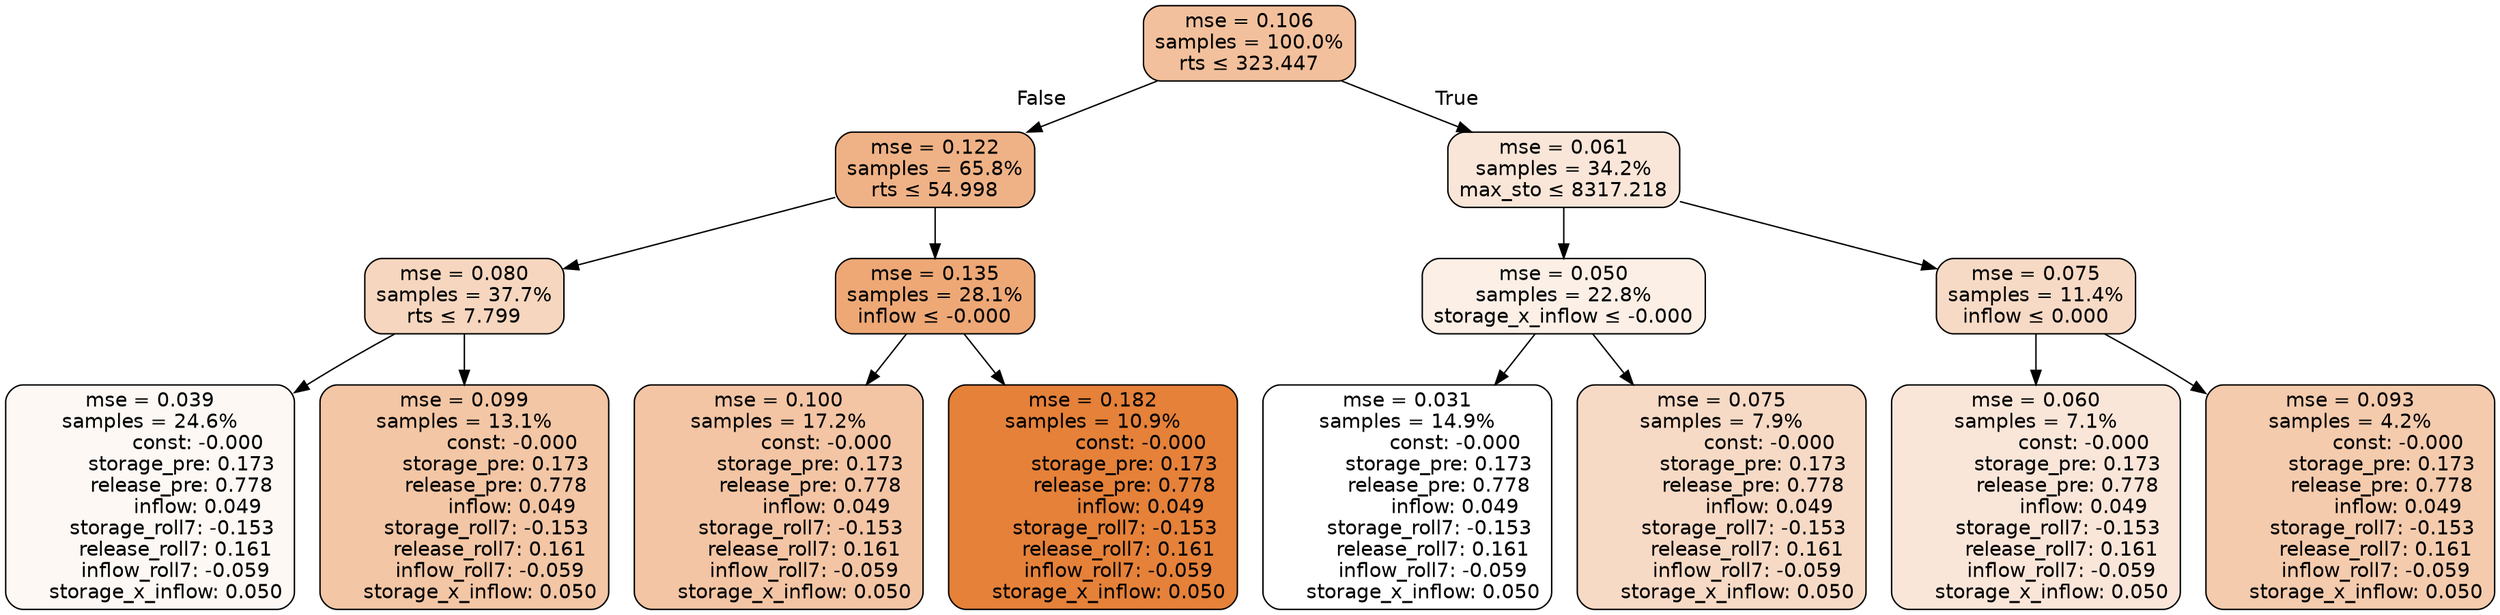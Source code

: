 digraph tree {
node [shape=rectangle, style="filled, rounded", color="black", fontname=helvetica] ;
edge [fontname=helvetica] ;
	"0" [label="mse = 0.106
samples = 100.0%
rts &le; 323.447", fillcolor="#f2c09c"]
	"1" [label="mse = 0.122
samples = 65.8%
rts &le; 54.998", fillcolor="#efb286"]
	"2" [label="mse = 0.080
samples = 37.7%
rts &le; 7.799", fillcolor="#f6d6bf"]
	"3" [label="mse = 0.039
samples = 24.6%
               const: -0.000
          storage_pre: 0.173
          release_pre: 0.778
               inflow: 0.049
       storage_roll7: -0.153
        release_roll7: 0.161
        inflow_roll7: -0.059
     storage_x_inflow: 0.050", fillcolor="#fdf8f4"]
	"4" [label="mse = 0.099
samples = 13.1%
               const: -0.000
          storage_pre: 0.173
          release_pre: 0.778
               inflow: 0.049
       storage_roll7: -0.153
        release_roll7: 0.161
        inflow_roll7: -0.059
     storage_x_inflow: 0.050", fillcolor="#f3c6a5"]
	"5" [label="mse = 0.135
samples = 28.1%
inflow &le; -0.000", fillcolor="#eda876"]
	"6" [label="mse = 0.100
samples = 17.2%
               const: -0.000
          storage_pre: 0.173
          release_pre: 0.778
               inflow: 0.049
       storage_roll7: -0.153
        release_roll7: 0.161
        inflow_roll7: -0.059
     storage_x_inflow: 0.050", fillcolor="#f3c5a4"]
	"7" [label="mse = 0.182
samples = 10.9%
               const: -0.000
          storage_pre: 0.173
          release_pre: 0.778
               inflow: 0.049
       storage_roll7: -0.153
        release_roll7: 0.161
        inflow_roll7: -0.059
     storage_x_inflow: 0.050", fillcolor="#e58139"]
	"8" [label="mse = 0.061
samples = 34.2%
max_sto &le; 8317.218", fillcolor="#f9e6d8"]
	"9" [label="mse = 0.050
samples = 22.8%
storage_x_inflow &le; -0.000", fillcolor="#fbefe6"]
	"10" [label="mse = 0.031
samples = 14.9%
               const: -0.000
          storage_pre: 0.173
          release_pre: 0.778
               inflow: 0.049
       storage_roll7: -0.153
        release_roll7: 0.161
        inflow_roll7: -0.059
     storage_x_inflow: 0.050", fillcolor="#ffffff"]
	"11" [label="mse = 0.075
samples = 7.9%
               const: -0.000
          storage_pre: 0.173
          release_pre: 0.778
               inflow: 0.049
       storage_roll7: -0.153
        release_roll7: 0.161
        inflow_roll7: -0.059
     storage_x_inflow: 0.050", fillcolor="#f7dac5"]
	"12" [label="mse = 0.075
samples = 11.4%
inflow &le; 0.000", fillcolor="#f7dac5"]
	"13" [label="mse = 0.060
samples = 7.1%
               const: -0.000
          storage_pre: 0.173
          release_pre: 0.778
               inflow: 0.049
       storage_roll7: -0.153
        release_roll7: 0.161
        inflow_roll7: -0.059
     storage_x_inflow: 0.050", fillcolor="#fae6d9"]
	"14" [label="mse = 0.093
samples = 4.2%
               const: -0.000
          storage_pre: 0.173
          release_pre: 0.778
               inflow: 0.049
       storage_roll7: -0.153
        release_roll7: 0.161
        inflow_roll7: -0.059
     storage_x_inflow: 0.050", fillcolor="#f4cbad"]

	"0" -> "1" [labeldistance=2.5, labelangle=45, headlabel="False"]
	"1" -> "2"
	"2" -> "3"
	"2" -> "4"
	"1" -> "5"
	"5" -> "6"
	"5" -> "7"
	"0" -> "8" [labeldistance=2.5, labelangle=-45, headlabel="True"]
	"8" -> "9"
	"9" -> "10"
	"9" -> "11"
	"8" -> "12"
	"12" -> "13"
	"12" -> "14"
}